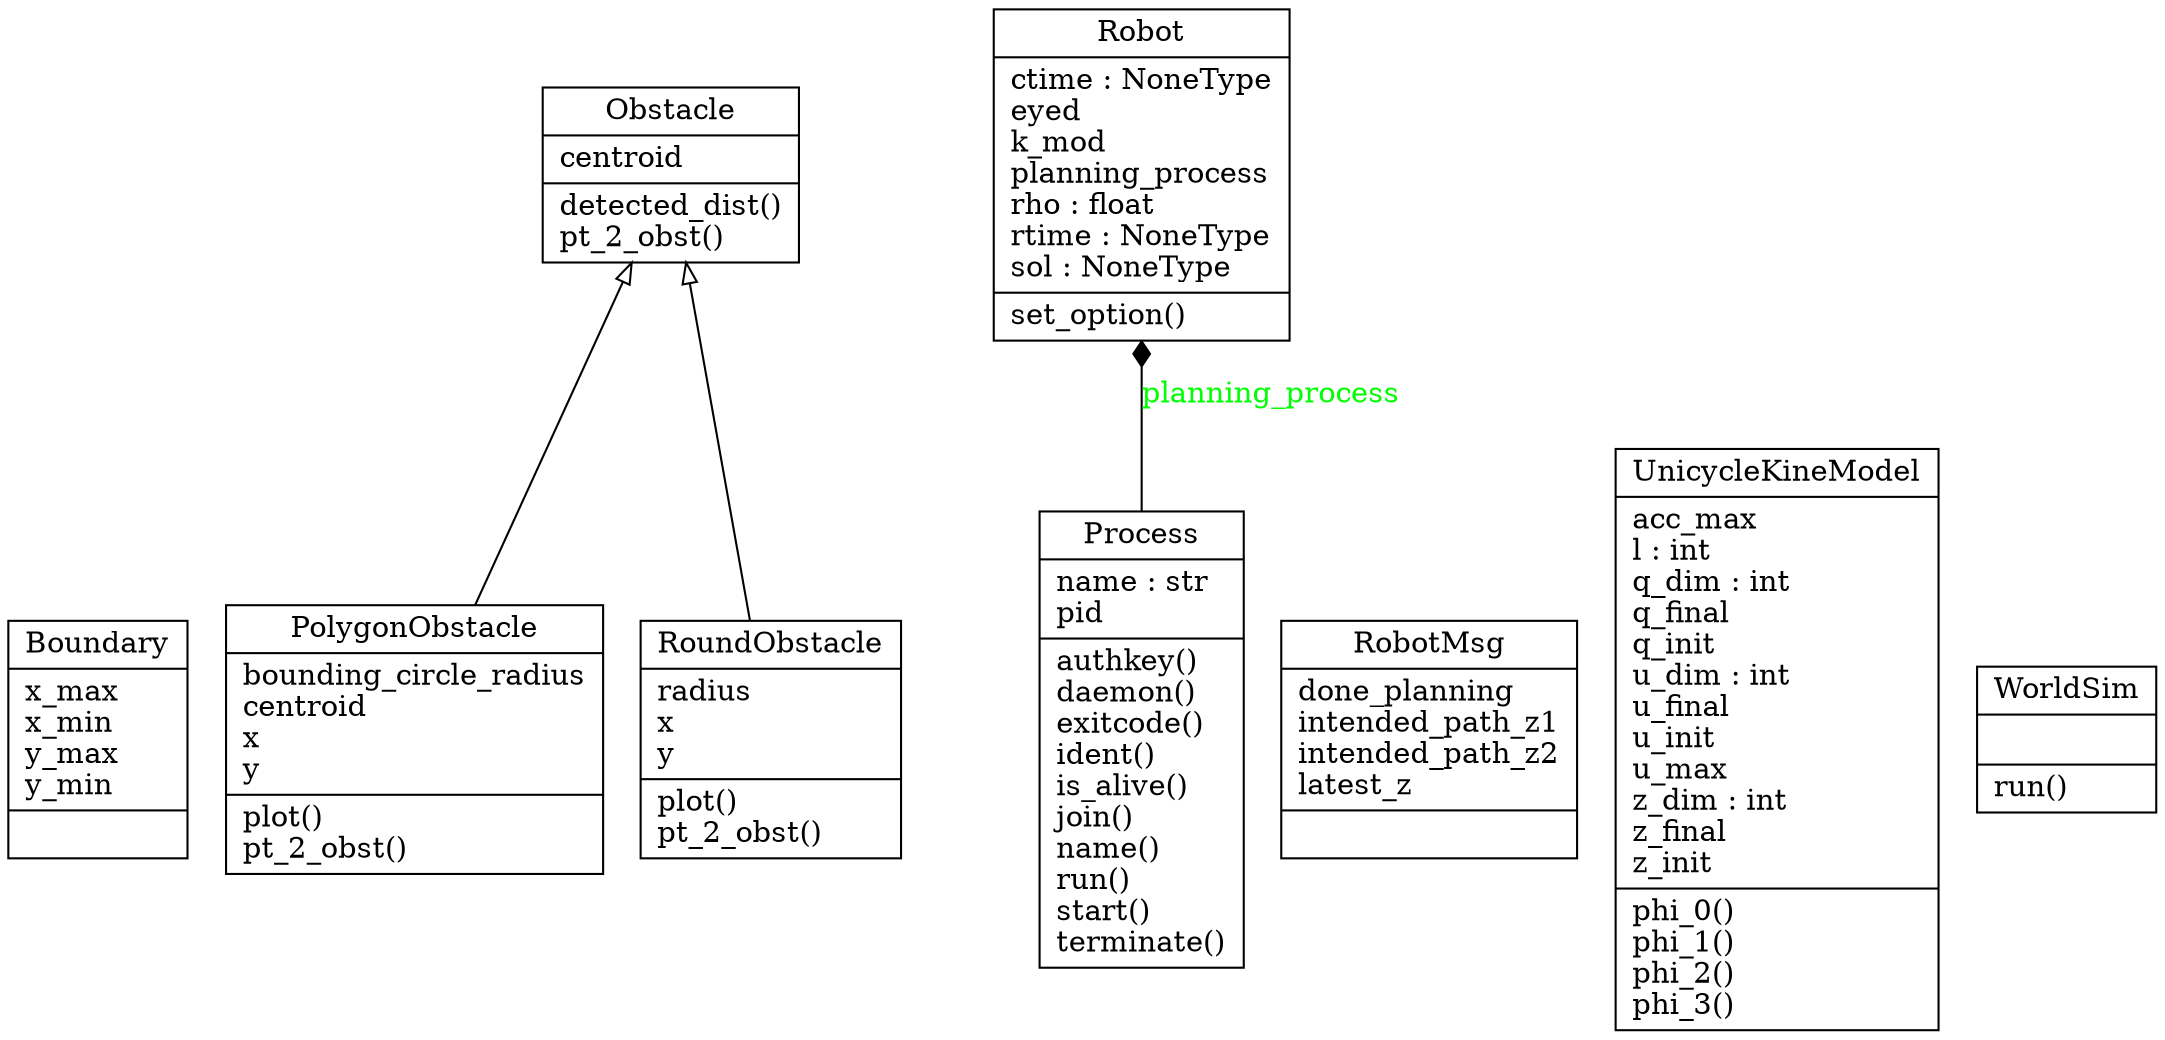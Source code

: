 digraph "classes_planning_sim" {
charset="utf-8"
rankdir=BT
"0" [label="{Boundary|x_max\lx_min\ly_max\ly_min\l|}", shape="record"];
"1" [label="{Obstacle|centroid\l|detected_dist()\lpt_2_obst()\l}", shape="record"];
"2" [label="{PolygonObstacle|bounding_circle_radius\lcentroid\lx\ly\l|plot()\lpt_2_obst()\l}", shape="record"];
"3" [label="{Process|name : str\lpid\l|authkey()\ldaemon()\lexitcode()\lident()\lis_alive()\ljoin()\lname()\lrun()\lstart()\lterminate()\l}", shape="record"];
"4" [label="{Robot|ctime : NoneType\leyed\lk_mod\lplanning_process\lrho : float\lrtime : NoneType\lsol : NoneType\l|set_option()\l}", shape="record"];
"5" [label="{RobotMsg|done_planning\lintended_path_z1\lintended_path_z2\llatest_z\l|}", shape="record"];
"6" [label="{RoundObstacle|radius\lx\ly\l|plot()\lpt_2_obst()\l}", shape="record"];
"7" [label="{UnicycleKineModel|acc_max\ll : int\lq_dim : int\lq_final\lq_init\lu_dim : int\lu_final\lu_init\lu_max\lz_dim : int\lz_final\lz_init\l|phi_0()\lphi_1()\lphi_2()\lphi_3()\l}", shape="record"];
"8" [label="{WorldSim|\l|run()\l}", shape="record"];
"2" -> "1" [arrowhead="empty", arrowtail="none"];
"6" -> "1" [arrowhead="empty", arrowtail="none"];
"3" -> "4" [arrowhead="diamond", arrowtail="none", fontcolor="green", label="planning_process", style="solid"];
}
